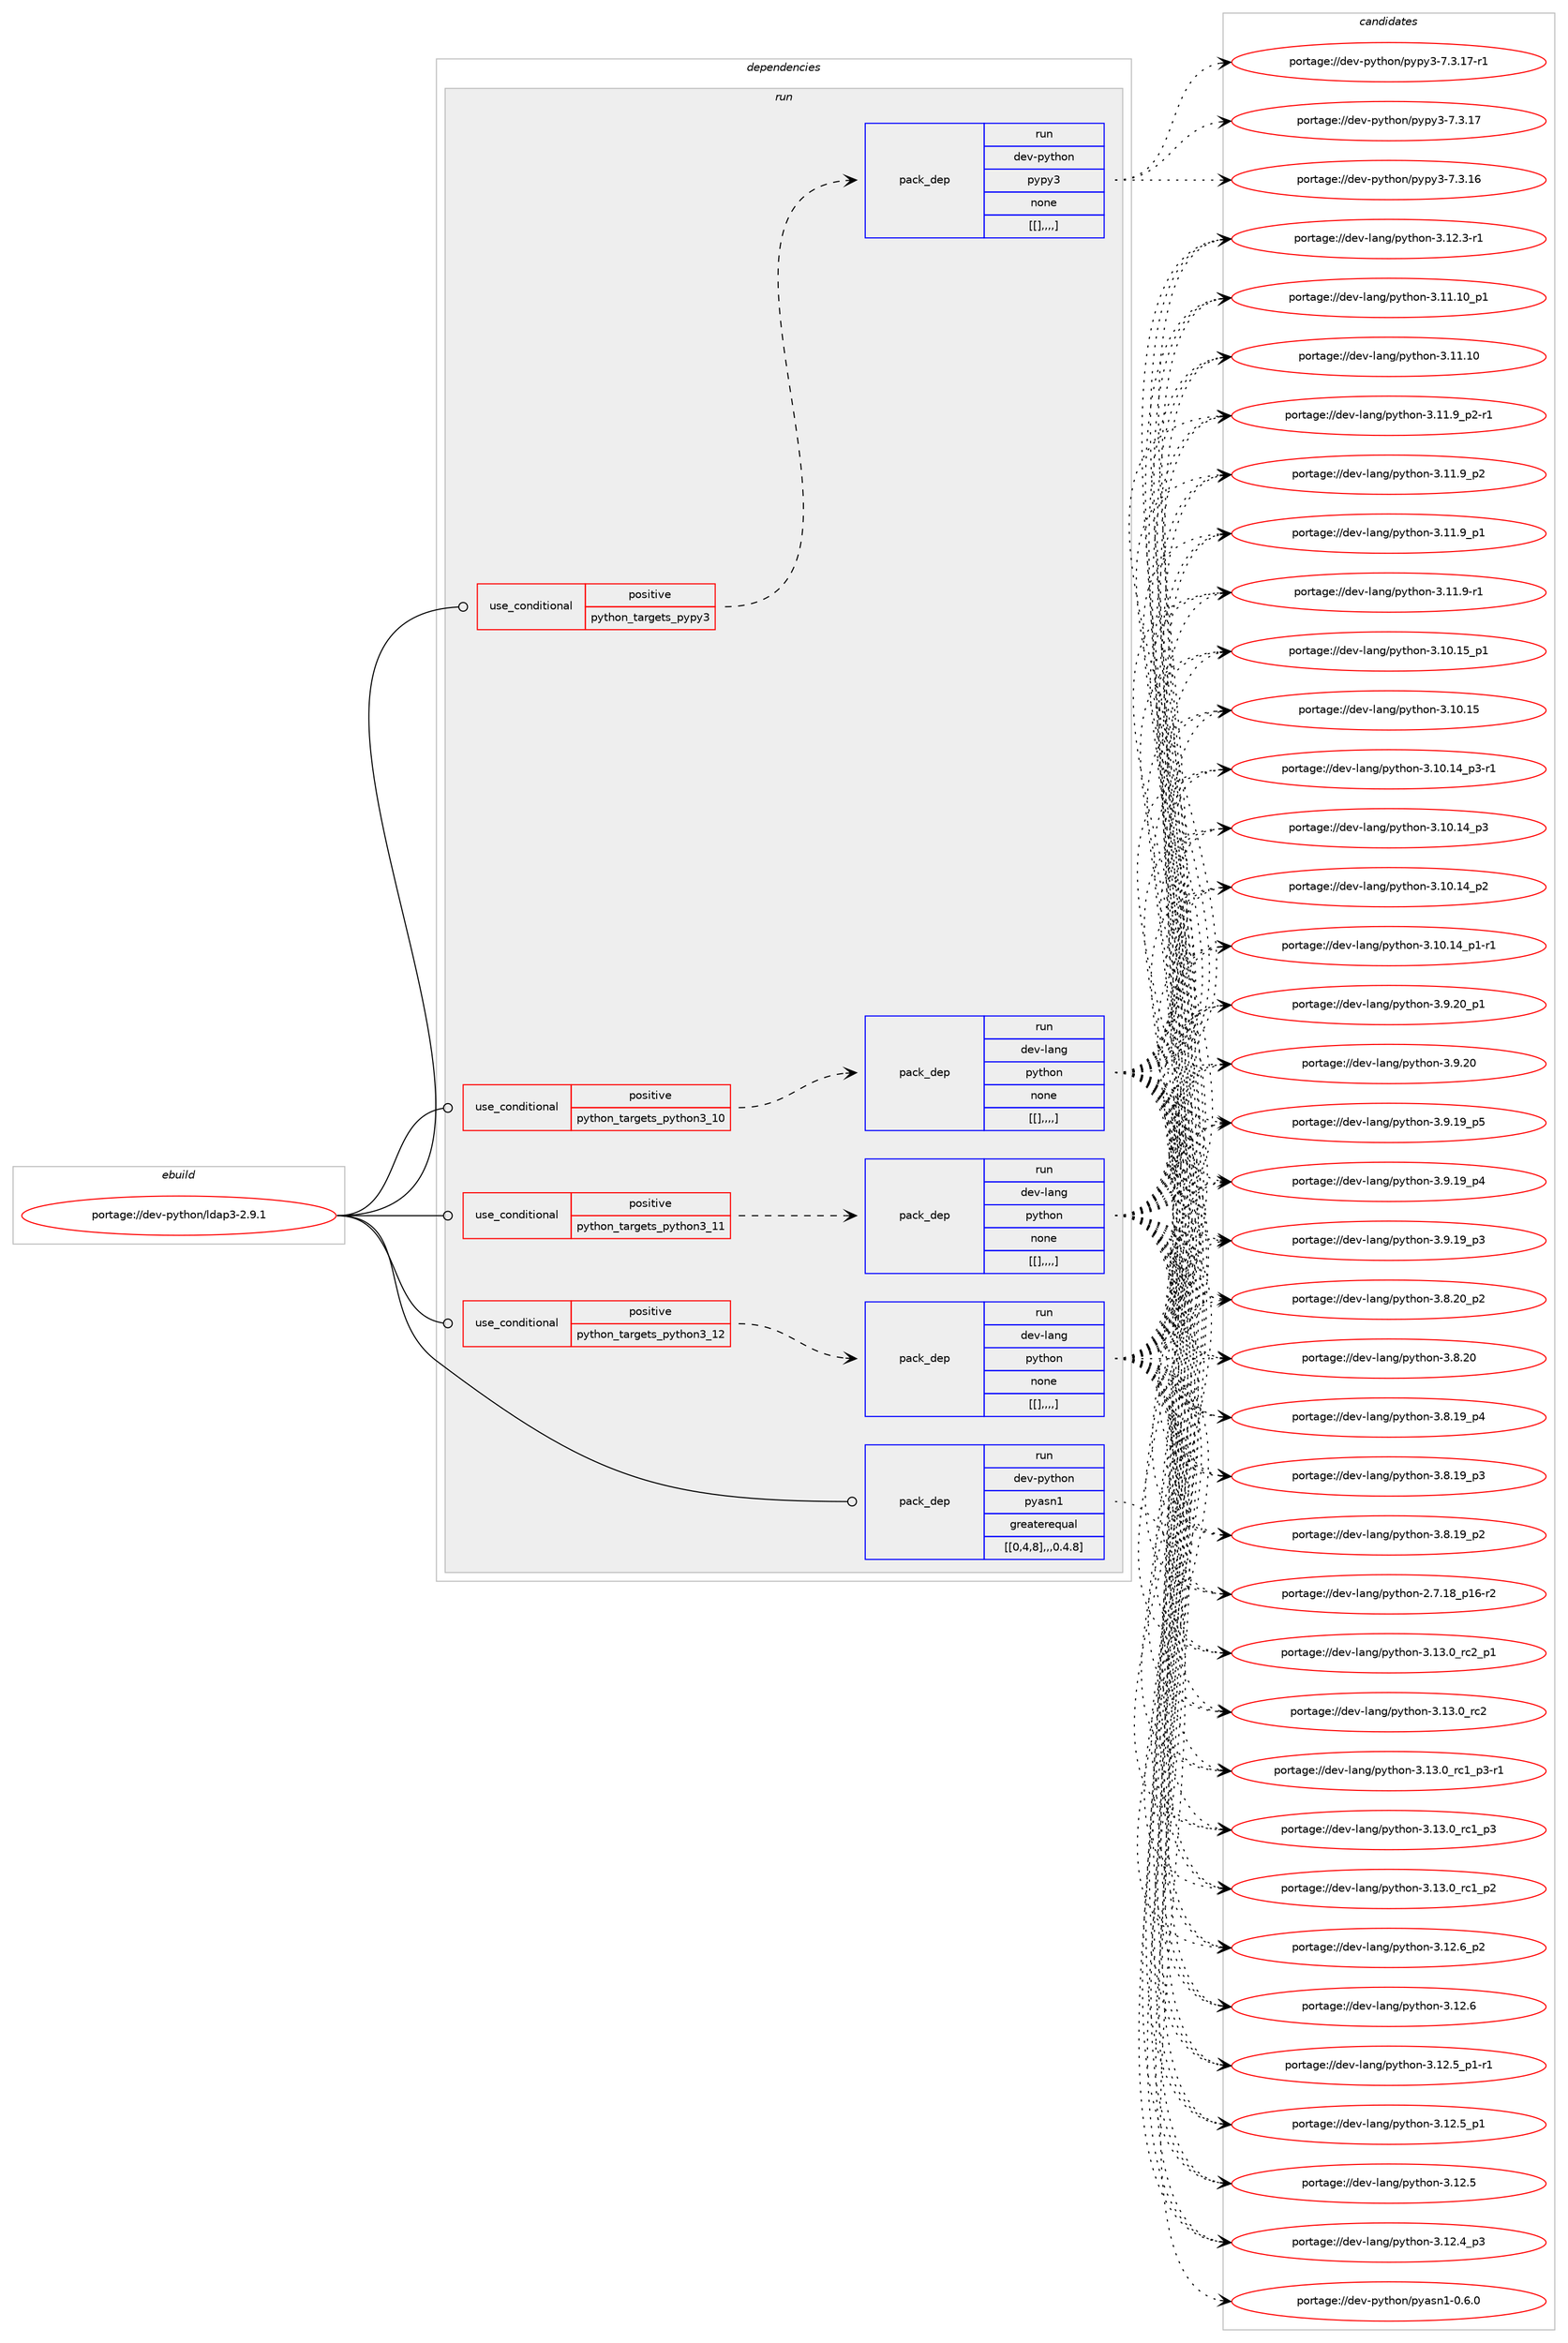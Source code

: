 digraph prolog {

# *************
# Graph options
# *************

newrank=true;
concentrate=true;
compound=true;
graph [rankdir=LR,fontname=Helvetica,fontsize=10,ranksep=1.5];#, ranksep=2.5, nodesep=0.2];
edge  [arrowhead=vee];
node  [fontname=Helvetica,fontsize=10];

# **********
# The ebuild
# **********

subgraph cluster_leftcol {
color=gray;
label=<<i>ebuild</i>>;
id [label="portage://dev-python/ldap3-2.9.1", color=red, width=4, href="../dev-python/ldap3-2.9.1.svg"];
}

# ****************
# The dependencies
# ****************

subgraph cluster_midcol {
color=gray;
label=<<i>dependencies</i>>;
subgraph cluster_compile {
fillcolor="#eeeeee";
style=filled;
label=<<i>compile</i>>;
}
subgraph cluster_compileandrun {
fillcolor="#eeeeee";
style=filled;
label=<<i>compile and run</i>>;
}
subgraph cluster_run {
fillcolor="#eeeeee";
style=filled;
label=<<i>run</i>>;
subgraph cond35399 {
dependency151681 [label=<<TABLE BORDER="0" CELLBORDER="1" CELLSPACING="0" CELLPADDING="4"><TR><TD ROWSPAN="3" CELLPADDING="10">use_conditional</TD></TR><TR><TD>positive</TD></TR><TR><TD>python_targets_pypy3</TD></TR></TABLE>>, shape=none, color=red];
subgraph pack115068 {
dependency151682 [label=<<TABLE BORDER="0" CELLBORDER="1" CELLSPACING="0" CELLPADDING="4" WIDTH="220"><TR><TD ROWSPAN="6" CELLPADDING="30">pack_dep</TD></TR><TR><TD WIDTH="110">run</TD></TR><TR><TD>dev-python</TD></TR><TR><TD>pypy3</TD></TR><TR><TD>none</TD></TR><TR><TD>[[],,,,]</TD></TR></TABLE>>, shape=none, color=blue];
}
dependency151681:e -> dependency151682:w [weight=20,style="dashed",arrowhead="vee"];
}
id:e -> dependency151681:w [weight=20,style="solid",arrowhead="odot"];
subgraph cond35400 {
dependency151683 [label=<<TABLE BORDER="0" CELLBORDER="1" CELLSPACING="0" CELLPADDING="4"><TR><TD ROWSPAN="3" CELLPADDING="10">use_conditional</TD></TR><TR><TD>positive</TD></TR><TR><TD>python_targets_python3_10</TD></TR></TABLE>>, shape=none, color=red];
subgraph pack115069 {
dependency151684 [label=<<TABLE BORDER="0" CELLBORDER="1" CELLSPACING="0" CELLPADDING="4" WIDTH="220"><TR><TD ROWSPAN="6" CELLPADDING="30">pack_dep</TD></TR><TR><TD WIDTH="110">run</TD></TR><TR><TD>dev-lang</TD></TR><TR><TD>python</TD></TR><TR><TD>none</TD></TR><TR><TD>[[],,,,]</TD></TR></TABLE>>, shape=none, color=blue];
}
dependency151683:e -> dependency151684:w [weight=20,style="dashed",arrowhead="vee"];
}
id:e -> dependency151683:w [weight=20,style="solid",arrowhead="odot"];
subgraph cond35401 {
dependency151685 [label=<<TABLE BORDER="0" CELLBORDER="1" CELLSPACING="0" CELLPADDING="4"><TR><TD ROWSPAN="3" CELLPADDING="10">use_conditional</TD></TR><TR><TD>positive</TD></TR><TR><TD>python_targets_python3_11</TD></TR></TABLE>>, shape=none, color=red];
subgraph pack115070 {
dependency151686 [label=<<TABLE BORDER="0" CELLBORDER="1" CELLSPACING="0" CELLPADDING="4" WIDTH="220"><TR><TD ROWSPAN="6" CELLPADDING="30">pack_dep</TD></TR><TR><TD WIDTH="110">run</TD></TR><TR><TD>dev-lang</TD></TR><TR><TD>python</TD></TR><TR><TD>none</TD></TR><TR><TD>[[],,,,]</TD></TR></TABLE>>, shape=none, color=blue];
}
dependency151685:e -> dependency151686:w [weight=20,style="dashed",arrowhead="vee"];
}
id:e -> dependency151685:w [weight=20,style="solid",arrowhead="odot"];
subgraph cond35402 {
dependency151687 [label=<<TABLE BORDER="0" CELLBORDER="1" CELLSPACING="0" CELLPADDING="4"><TR><TD ROWSPAN="3" CELLPADDING="10">use_conditional</TD></TR><TR><TD>positive</TD></TR><TR><TD>python_targets_python3_12</TD></TR></TABLE>>, shape=none, color=red];
subgraph pack115071 {
dependency151688 [label=<<TABLE BORDER="0" CELLBORDER="1" CELLSPACING="0" CELLPADDING="4" WIDTH="220"><TR><TD ROWSPAN="6" CELLPADDING="30">pack_dep</TD></TR><TR><TD WIDTH="110">run</TD></TR><TR><TD>dev-lang</TD></TR><TR><TD>python</TD></TR><TR><TD>none</TD></TR><TR><TD>[[],,,,]</TD></TR></TABLE>>, shape=none, color=blue];
}
dependency151687:e -> dependency151688:w [weight=20,style="dashed",arrowhead="vee"];
}
id:e -> dependency151687:w [weight=20,style="solid",arrowhead="odot"];
subgraph pack115072 {
dependency151689 [label=<<TABLE BORDER="0" CELLBORDER="1" CELLSPACING="0" CELLPADDING="4" WIDTH="220"><TR><TD ROWSPAN="6" CELLPADDING="30">pack_dep</TD></TR><TR><TD WIDTH="110">run</TD></TR><TR><TD>dev-python</TD></TR><TR><TD>pyasn1</TD></TR><TR><TD>greaterequal</TD></TR><TR><TD>[[0,4,8],,,0.4.8]</TD></TR></TABLE>>, shape=none, color=blue];
}
id:e -> dependency151689:w [weight=20,style="solid",arrowhead="odot"];
}
}

# **************
# The candidates
# **************

subgraph cluster_choices {
rank=same;
color=gray;
label=<<i>candidates</i>>;

subgraph choice115068 {
color=black;
nodesep=1;
choice100101118451121211161041111104711212111212151455546514649554511449 [label="portage://dev-python/pypy3-7.3.17-r1", color=red, width=4,href="../dev-python/pypy3-7.3.17-r1.svg"];
choice10010111845112121116104111110471121211121215145554651464955 [label="portage://dev-python/pypy3-7.3.17", color=red, width=4,href="../dev-python/pypy3-7.3.17.svg"];
choice10010111845112121116104111110471121211121215145554651464954 [label="portage://dev-python/pypy3-7.3.16", color=red, width=4,href="../dev-python/pypy3-7.3.16.svg"];
dependency151682:e -> choice100101118451121211161041111104711212111212151455546514649554511449:w [style=dotted,weight="100"];
dependency151682:e -> choice10010111845112121116104111110471121211121215145554651464955:w [style=dotted,weight="100"];
dependency151682:e -> choice10010111845112121116104111110471121211121215145554651464954:w [style=dotted,weight="100"];
}
subgraph choice115069 {
color=black;
nodesep=1;
choice100101118451089711010347112121116104111110455146495146489511499509511249 [label="portage://dev-lang/python-3.13.0_rc2_p1", color=red, width=4,href="../dev-lang/python-3.13.0_rc2_p1.svg"];
choice10010111845108971101034711212111610411111045514649514648951149950 [label="portage://dev-lang/python-3.13.0_rc2", color=red, width=4,href="../dev-lang/python-3.13.0_rc2.svg"];
choice1001011184510897110103471121211161041111104551464951464895114994995112514511449 [label="portage://dev-lang/python-3.13.0_rc1_p3-r1", color=red, width=4,href="../dev-lang/python-3.13.0_rc1_p3-r1.svg"];
choice100101118451089711010347112121116104111110455146495146489511499499511251 [label="portage://dev-lang/python-3.13.0_rc1_p3", color=red, width=4,href="../dev-lang/python-3.13.0_rc1_p3.svg"];
choice100101118451089711010347112121116104111110455146495146489511499499511250 [label="portage://dev-lang/python-3.13.0_rc1_p2", color=red, width=4,href="../dev-lang/python-3.13.0_rc1_p2.svg"];
choice100101118451089711010347112121116104111110455146495046549511250 [label="portage://dev-lang/python-3.12.6_p2", color=red, width=4,href="../dev-lang/python-3.12.6_p2.svg"];
choice10010111845108971101034711212111610411111045514649504654 [label="portage://dev-lang/python-3.12.6", color=red, width=4,href="../dev-lang/python-3.12.6.svg"];
choice1001011184510897110103471121211161041111104551464950465395112494511449 [label="portage://dev-lang/python-3.12.5_p1-r1", color=red, width=4,href="../dev-lang/python-3.12.5_p1-r1.svg"];
choice100101118451089711010347112121116104111110455146495046539511249 [label="portage://dev-lang/python-3.12.5_p1", color=red, width=4,href="../dev-lang/python-3.12.5_p1.svg"];
choice10010111845108971101034711212111610411111045514649504653 [label="portage://dev-lang/python-3.12.5", color=red, width=4,href="../dev-lang/python-3.12.5.svg"];
choice100101118451089711010347112121116104111110455146495046529511251 [label="portage://dev-lang/python-3.12.4_p3", color=red, width=4,href="../dev-lang/python-3.12.4_p3.svg"];
choice100101118451089711010347112121116104111110455146495046514511449 [label="portage://dev-lang/python-3.12.3-r1", color=red, width=4,href="../dev-lang/python-3.12.3-r1.svg"];
choice10010111845108971101034711212111610411111045514649494649489511249 [label="portage://dev-lang/python-3.11.10_p1", color=red, width=4,href="../dev-lang/python-3.11.10_p1.svg"];
choice1001011184510897110103471121211161041111104551464949464948 [label="portage://dev-lang/python-3.11.10", color=red, width=4,href="../dev-lang/python-3.11.10.svg"];
choice1001011184510897110103471121211161041111104551464949465795112504511449 [label="portage://dev-lang/python-3.11.9_p2-r1", color=red, width=4,href="../dev-lang/python-3.11.9_p2-r1.svg"];
choice100101118451089711010347112121116104111110455146494946579511250 [label="portage://dev-lang/python-3.11.9_p2", color=red, width=4,href="../dev-lang/python-3.11.9_p2.svg"];
choice100101118451089711010347112121116104111110455146494946579511249 [label="portage://dev-lang/python-3.11.9_p1", color=red, width=4,href="../dev-lang/python-3.11.9_p1.svg"];
choice100101118451089711010347112121116104111110455146494946574511449 [label="portage://dev-lang/python-3.11.9-r1", color=red, width=4,href="../dev-lang/python-3.11.9-r1.svg"];
choice10010111845108971101034711212111610411111045514649484649539511249 [label="portage://dev-lang/python-3.10.15_p1", color=red, width=4,href="../dev-lang/python-3.10.15_p1.svg"];
choice1001011184510897110103471121211161041111104551464948464953 [label="portage://dev-lang/python-3.10.15", color=red, width=4,href="../dev-lang/python-3.10.15.svg"];
choice100101118451089711010347112121116104111110455146494846495295112514511449 [label="portage://dev-lang/python-3.10.14_p3-r1", color=red, width=4,href="../dev-lang/python-3.10.14_p3-r1.svg"];
choice10010111845108971101034711212111610411111045514649484649529511251 [label="portage://dev-lang/python-3.10.14_p3", color=red, width=4,href="../dev-lang/python-3.10.14_p3.svg"];
choice10010111845108971101034711212111610411111045514649484649529511250 [label="portage://dev-lang/python-3.10.14_p2", color=red, width=4,href="../dev-lang/python-3.10.14_p2.svg"];
choice100101118451089711010347112121116104111110455146494846495295112494511449 [label="portage://dev-lang/python-3.10.14_p1-r1", color=red, width=4,href="../dev-lang/python-3.10.14_p1-r1.svg"];
choice100101118451089711010347112121116104111110455146574650489511249 [label="portage://dev-lang/python-3.9.20_p1", color=red, width=4,href="../dev-lang/python-3.9.20_p1.svg"];
choice10010111845108971101034711212111610411111045514657465048 [label="portage://dev-lang/python-3.9.20", color=red, width=4,href="../dev-lang/python-3.9.20.svg"];
choice100101118451089711010347112121116104111110455146574649579511253 [label="portage://dev-lang/python-3.9.19_p5", color=red, width=4,href="../dev-lang/python-3.9.19_p5.svg"];
choice100101118451089711010347112121116104111110455146574649579511252 [label="portage://dev-lang/python-3.9.19_p4", color=red, width=4,href="../dev-lang/python-3.9.19_p4.svg"];
choice100101118451089711010347112121116104111110455146574649579511251 [label="portage://dev-lang/python-3.9.19_p3", color=red, width=4,href="../dev-lang/python-3.9.19_p3.svg"];
choice100101118451089711010347112121116104111110455146564650489511250 [label="portage://dev-lang/python-3.8.20_p2", color=red, width=4,href="../dev-lang/python-3.8.20_p2.svg"];
choice10010111845108971101034711212111610411111045514656465048 [label="portage://dev-lang/python-3.8.20", color=red, width=4,href="../dev-lang/python-3.8.20.svg"];
choice100101118451089711010347112121116104111110455146564649579511252 [label="portage://dev-lang/python-3.8.19_p4", color=red, width=4,href="../dev-lang/python-3.8.19_p4.svg"];
choice100101118451089711010347112121116104111110455146564649579511251 [label="portage://dev-lang/python-3.8.19_p3", color=red, width=4,href="../dev-lang/python-3.8.19_p3.svg"];
choice100101118451089711010347112121116104111110455146564649579511250 [label="portage://dev-lang/python-3.8.19_p2", color=red, width=4,href="../dev-lang/python-3.8.19_p2.svg"];
choice100101118451089711010347112121116104111110455046554649569511249544511450 [label="portage://dev-lang/python-2.7.18_p16-r2", color=red, width=4,href="../dev-lang/python-2.7.18_p16-r2.svg"];
dependency151684:e -> choice100101118451089711010347112121116104111110455146495146489511499509511249:w [style=dotted,weight="100"];
dependency151684:e -> choice10010111845108971101034711212111610411111045514649514648951149950:w [style=dotted,weight="100"];
dependency151684:e -> choice1001011184510897110103471121211161041111104551464951464895114994995112514511449:w [style=dotted,weight="100"];
dependency151684:e -> choice100101118451089711010347112121116104111110455146495146489511499499511251:w [style=dotted,weight="100"];
dependency151684:e -> choice100101118451089711010347112121116104111110455146495146489511499499511250:w [style=dotted,weight="100"];
dependency151684:e -> choice100101118451089711010347112121116104111110455146495046549511250:w [style=dotted,weight="100"];
dependency151684:e -> choice10010111845108971101034711212111610411111045514649504654:w [style=dotted,weight="100"];
dependency151684:e -> choice1001011184510897110103471121211161041111104551464950465395112494511449:w [style=dotted,weight="100"];
dependency151684:e -> choice100101118451089711010347112121116104111110455146495046539511249:w [style=dotted,weight="100"];
dependency151684:e -> choice10010111845108971101034711212111610411111045514649504653:w [style=dotted,weight="100"];
dependency151684:e -> choice100101118451089711010347112121116104111110455146495046529511251:w [style=dotted,weight="100"];
dependency151684:e -> choice100101118451089711010347112121116104111110455146495046514511449:w [style=dotted,weight="100"];
dependency151684:e -> choice10010111845108971101034711212111610411111045514649494649489511249:w [style=dotted,weight="100"];
dependency151684:e -> choice1001011184510897110103471121211161041111104551464949464948:w [style=dotted,weight="100"];
dependency151684:e -> choice1001011184510897110103471121211161041111104551464949465795112504511449:w [style=dotted,weight="100"];
dependency151684:e -> choice100101118451089711010347112121116104111110455146494946579511250:w [style=dotted,weight="100"];
dependency151684:e -> choice100101118451089711010347112121116104111110455146494946579511249:w [style=dotted,weight="100"];
dependency151684:e -> choice100101118451089711010347112121116104111110455146494946574511449:w [style=dotted,weight="100"];
dependency151684:e -> choice10010111845108971101034711212111610411111045514649484649539511249:w [style=dotted,weight="100"];
dependency151684:e -> choice1001011184510897110103471121211161041111104551464948464953:w [style=dotted,weight="100"];
dependency151684:e -> choice100101118451089711010347112121116104111110455146494846495295112514511449:w [style=dotted,weight="100"];
dependency151684:e -> choice10010111845108971101034711212111610411111045514649484649529511251:w [style=dotted,weight="100"];
dependency151684:e -> choice10010111845108971101034711212111610411111045514649484649529511250:w [style=dotted,weight="100"];
dependency151684:e -> choice100101118451089711010347112121116104111110455146494846495295112494511449:w [style=dotted,weight="100"];
dependency151684:e -> choice100101118451089711010347112121116104111110455146574650489511249:w [style=dotted,weight="100"];
dependency151684:e -> choice10010111845108971101034711212111610411111045514657465048:w [style=dotted,weight="100"];
dependency151684:e -> choice100101118451089711010347112121116104111110455146574649579511253:w [style=dotted,weight="100"];
dependency151684:e -> choice100101118451089711010347112121116104111110455146574649579511252:w [style=dotted,weight="100"];
dependency151684:e -> choice100101118451089711010347112121116104111110455146574649579511251:w [style=dotted,weight="100"];
dependency151684:e -> choice100101118451089711010347112121116104111110455146564650489511250:w [style=dotted,weight="100"];
dependency151684:e -> choice10010111845108971101034711212111610411111045514656465048:w [style=dotted,weight="100"];
dependency151684:e -> choice100101118451089711010347112121116104111110455146564649579511252:w [style=dotted,weight="100"];
dependency151684:e -> choice100101118451089711010347112121116104111110455146564649579511251:w [style=dotted,weight="100"];
dependency151684:e -> choice100101118451089711010347112121116104111110455146564649579511250:w [style=dotted,weight="100"];
dependency151684:e -> choice100101118451089711010347112121116104111110455046554649569511249544511450:w [style=dotted,weight="100"];
}
subgraph choice115070 {
color=black;
nodesep=1;
choice100101118451089711010347112121116104111110455146495146489511499509511249 [label="portage://dev-lang/python-3.13.0_rc2_p1", color=red, width=4,href="../dev-lang/python-3.13.0_rc2_p1.svg"];
choice10010111845108971101034711212111610411111045514649514648951149950 [label="portage://dev-lang/python-3.13.0_rc2", color=red, width=4,href="../dev-lang/python-3.13.0_rc2.svg"];
choice1001011184510897110103471121211161041111104551464951464895114994995112514511449 [label="portage://dev-lang/python-3.13.0_rc1_p3-r1", color=red, width=4,href="../dev-lang/python-3.13.0_rc1_p3-r1.svg"];
choice100101118451089711010347112121116104111110455146495146489511499499511251 [label="portage://dev-lang/python-3.13.0_rc1_p3", color=red, width=4,href="../dev-lang/python-3.13.0_rc1_p3.svg"];
choice100101118451089711010347112121116104111110455146495146489511499499511250 [label="portage://dev-lang/python-3.13.0_rc1_p2", color=red, width=4,href="../dev-lang/python-3.13.0_rc1_p2.svg"];
choice100101118451089711010347112121116104111110455146495046549511250 [label="portage://dev-lang/python-3.12.6_p2", color=red, width=4,href="../dev-lang/python-3.12.6_p2.svg"];
choice10010111845108971101034711212111610411111045514649504654 [label="portage://dev-lang/python-3.12.6", color=red, width=4,href="../dev-lang/python-3.12.6.svg"];
choice1001011184510897110103471121211161041111104551464950465395112494511449 [label="portage://dev-lang/python-3.12.5_p1-r1", color=red, width=4,href="../dev-lang/python-3.12.5_p1-r1.svg"];
choice100101118451089711010347112121116104111110455146495046539511249 [label="portage://dev-lang/python-3.12.5_p1", color=red, width=4,href="../dev-lang/python-3.12.5_p1.svg"];
choice10010111845108971101034711212111610411111045514649504653 [label="portage://dev-lang/python-3.12.5", color=red, width=4,href="../dev-lang/python-3.12.5.svg"];
choice100101118451089711010347112121116104111110455146495046529511251 [label="portage://dev-lang/python-3.12.4_p3", color=red, width=4,href="../dev-lang/python-3.12.4_p3.svg"];
choice100101118451089711010347112121116104111110455146495046514511449 [label="portage://dev-lang/python-3.12.3-r1", color=red, width=4,href="../dev-lang/python-3.12.3-r1.svg"];
choice10010111845108971101034711212111610411111045514649494649489511249 [label="portage://dev-lang/python-3.11.10_p1", color=red, width=4,href="../dev-lang/python-3.11.10_p1.svg"];
choice1001011184510897110103471121211161041111104551464949464948 [label="portage://dev-lang/python-3.11.10", color=red, width=4,href="../dev-lang/python-3.11.10.svg"];
choice1001011184510897110103471121211161041111104551464949465795112504511449 [label="portage://dev-lang/python-3.11.9_p2-r1", color=red, width=4,href="../dev-lang/python-3.11.9_p2-r1.svg"];
choice100101118451089711010347112121116104111110455146494946579511250 [label="portage://dev-lang/python-3.11.9_p2", color=red, width=4,href="../dev-lang/python-3.11.9_p2.svg"];
choice100101118451089711010347112121116104111110455146494946579511249 [label="portage://dev-lang/python-3.11.9_p1", color=red, width=4,href="../dev-lang/python-3.11.9_p1.svg"];
choice100101118451089711010347112121116104111110455146494946574511449 [label="portage://dev-lang/python-3.11.9-r1", color=red, width=4,href="../dev-lang/python-3.11.9-r1.svg"];
choice10010111845108971101034711212111610411111045514649484649539511249 [label="portage://dev-lang/python-3.10.15_p1", color=red, width=4,href="../dev-lang/python-3.10.15_p1.svg"];
choice1001011184510897110103471121211161041111104551464948464953 [label="portage://dev-lang/python-3.10.15", color=red, width=4,href="../dev-lang/python-3.10.15.svg"];
choice100101118451089711010347112121116104111110455146494846495295112514511449 [label="portage://dev-lang/python-3.10.14_p3-r1", color=red, width=4,href="../dev-lang/python-3.10.14_p3-r1.svg"];
choice10010111845108971101034711212111610411111045514649484649529511251 [label="portage://dev-lang/python-3.10.14_p3", color=red, width=4,href="../dev-lang/python-3.10.14_p3.svg"];
choice10010111845108971101034711212111610411111045514649484649529511250 [label="portage://dev-lang/python-3.10.14_p2", color=red, width=4,href="../dev-lang/python-3.10.14_p2.svg"];
choice100101118451089711010347112121116104111110455146494846495295112494511449 [label="portage://dev-lang/python-3.10.14_p1-r1", color=red, width=4,href="../dev-lang/python-3.10.14_p1-r1.svg"];
choice100101118451089711010347112121116104111110455146574650489511249 [label="portage://dev-lang/python-3.9.20_p1", color=red, width=4,href="../dev-lang/python-3.9.20_p1.svg"];
choice10010111845108971101034711212111610411111045514657465048 [label="portage://dev-lang/python-3.9.20", color=red, width=4,href="../dev-lang/python-3.9.20.svg"];
choice100101118451089711010347112121116104111110455146574649579511253 [label="portage://dev-lang/python-3.9.19_p5", color=red, width=4,href="../dev-lang/python-3.9.19_p5.svg"];
choice100101118451089711010347112121116104111110455146574649579511252 [label="portage://dev-lang/python-3.9.19_p4", color=red, width=4,href="../dev-lang/python-3.9.19_p4.svg"];
choice100101118451089711010347112121116104111110455146574649579511251 [label="portage://dev-lang/python-3.9.19_p3", color=red, width=4,href="../dev-lang/python-3.9.19_p3.svg"];
choice100101118451089711010347112121116104111110455146564650489511250 [label="portage://dev-lang/python-3.8.20_p2", color=red, width=4,href="../dev-lang/python-3.8.20_p2.svg"];
choice10010111845108971101034711212111610411111045514656465048 [label="portage://dev-lang/python-3.8.20", color=red, width=4,href="../dev-lang/python-3.8.20.svg"];
choice100101118451089711010347112121116104111110455146564649579511252 [label="portage://dev-lang/python-3.8.19_p4", color=red, width=4,href="../dev-lang/python-3.8.19_p4.svg"];
choice100101118451089711010347112121116104111110455146564649579511251 [label="portage://dev-lang/python-3.8.19_p3", color=red, width=4,href="../dev-lang/python-3.8.19_p3.svg"];
choice100101118451089711010347112121116104111110455146564649579511250 [label="portage://dev-lang/python-3.8.19_p2", color=red, width=4,href="../dev-lang/python-3.8.19_p2.svg"];
choice100101118451089711010347112121116104111110455046554649569511249544511450 [label="portage://dev-lang/python-2.7.18_p16-r2", color=red, width=4,href="../dev-lang/python-2.7.18_p16-r2.svg"];
dependency151686:e -> choice100101118451089711010347112121116104111110455146495146489511499509511249:w [style=dotted,weight="100"];
dependency151686:e -> choice10010111845108971101034711212111610411111045514649514648951149950:w [style=dotted,weight="100"];
dependency151686:e -> choice1001011184510897110103471121211161041111104551464951464895114994995112514511449:w [style=dotted,weight="100"];
dependency151686:e -> choice100101118451089711010347112121116104111110455146495146489511499499511251:w [style=dotted,weight="100"];
dependency151686:e -> choice100101118451089711010347112121116104111110455146495146489511499499511250:w [style=dotted,weight="100"];
dependency151686:e -> choice100101118451089711010347112121116104111110455146495046549511250:w [style=dotted,weight="100"];
dependency151686:e -> choice10010111845108971101034711212111610411111045514649504654:w [style=dotted,weight="100"];
dependency151686:e -> choice1001011184510897110103471121211161041111104551464950465395112494511449:w [style=dotted,weight="100"];
dependency151686:e -> choice100101118451089711010347112121116104111110455146495046539511249:w [style=dotted,weight="100"];
dependency151686:e -> choice10010111845108971101034711212111610411111045514649504653:w [style=dotted,weight="100"];
dependency151686:e -> choice100101118451089711010347112121116104111110455146495046529511251:w [style=dotted,weight="100"];
dependency151686:e -> choice100101118451089711010347112121116104111110455146495046514511449:w [style=dotted,weight="100"];
dependency151686:e -> choice10010111845108971101034711212111610411111045514649494649489511249:w [style=dotted,weight="100"];
dependency151686:e -> choice1001011184510897110103471121211161041111104551464949464948:w [style=dotted,weight="100"];
dependency151686:e -> choice1001011184510897110103471121211161041111104551464949465795112504511449:w [style=dotted,weight="100"];
dependency151686:e -> choice100101118451089711010347112121116104111110455146494946579511250:w [style=dotted,weight="100"];
dependency151686:e -> choice100101118451089711010347112121116104111110455146494946579511249:w [style=dotted,weight="100"];
dependency151686:e -> choice100101118451089711010347112121116104111110455146494946574511449:w [style=dotted,weight="100"];
dependency151686:e -> choice10010111845108971101034711212111610411111045514649484649539511249:w [style=dotted,weight="100"];
dependency151686:e -> choice1001011184510897110103471121211161041111104551464948464953:w [style=dotted,weight="100"];
dependency151686:e -> choice100101118451089711010347112121116104111110455146494846495295112514511449:w [style=dotted,weight="100"];
dependency151686:e -> choice10010111845108971101034711212111610411111045514649484649529511251:w [style=dotted,weight="100"];
dependency151686:e -> choice10010111845108971101034711212111610411111045514649484649529511250:w [style=dotted,weight="100"];
dependency151686:e -> choice100101118451089711010347112121116104111110455146494846495295112494511449:w [style=dotted,weight="100"];
dependency151686:e -> choice100101118451089711010347112121116104111110455146574650489511249:w [style=dotted,weight="100"];
dependency151686:e -> choice10010111845108971101034711212111610411111045514657465048:w [style=dotted,weight="100"];
dependency151686:e -> choice100101118451089711010347112121116104111110455146574649579511253:w [style=dotted,weight="100"];
dependency151686:e -> choice100101118451089711010347112121116104111110455146574649579511252:w [style=dotted,weight="100"];
dependency151686:e -> choice100101118451089711010347112121116104111110455146574649579511251:w [style=dotted,weight="100"];
dependency151686:e -> choice100101118451089711010347112121116104111110455146564650489511250:w [style=dotted,weight="100"];
dependency151686:e -> choice10010111845108971101034711212111610411111045514656465048:w [style=dotted,weight="100"];
dependency151686:e -> choice100101118451089711010347112121116104111110455146564649579511252:w [style=dotted,weight="100"];
dependency151686:e -> choice100101118451089711010347112121116104111110455146564649579511251:w [style=dotted,weight="100"];
dependency151686:e -> choice100101118451089711010347112121116104111110455146564649579511250:w [style=dotted,weight="100"];
dependency151686:e -> choice100101118451089711010347112121116104111110455046554649569511249544511450:w [style=dotted,weight="100"];
}
subgraph choice115071 {
color=black;
nodesep=1;
choice100101118451089711010347112121116104111110455146495146489511499509511249 [label="portage://dev-lang/python-3.13.0_rc2_p1", color=red, width=4,href="../dev-lang/python-3.13.0_rc2_p1.svg"];
choice10010111845108971101034711212111610411111045514649514648951149950 [label="portage://dev-lang/python-3.13.0_rc2", color=red, width=4,href="../dev-lang/python-3.13.0_rc2.svg"];
choice1001011184510897110103471121211161041111104551464951464895114994995112514511449 [label="portage://dev-lang/python-3.13.0_rc1_p3-r1", color=red, width=4,href="../dev-lang/python-3.13.0_rc1_p3-r1.svg"];
choice100101118451089711010347112121116104111110455146495146489511499499511251 [label="portage://dev-lang/python-3.13.0_rc1_p3", color=red, width=4,href="../dev-lang/python-3.13.0_rc1_p3.svg"];
choice100101118451089711010347112121116104111110455146495146489511499499511250 [label="portage://dev-lang/python-3.13.0_rc1_p2", color=red, width=4,href="../dev-lang/python-3.13.0_rc1_p2.svg"];
choice100101118451089711010347112121116104111110455146495046549511250 [label="portage://dev-lang/python-3.12.6_p2", color=red, width=4,href="../dev-lang/python-3.12.6_p2.svg"];
choice10010111845108971101034711212111610411111045514649504654 [label="portage://dev-lang/python-3.12.6", color=red, width=4,href="../dev-lang/python-3.12.6.svg"];
choice1001011184510897110103471121211161041111104551464950465395112494511449 [label="portage://dev-lang/python-3.12.5_p1-r1", color=red, width=4,href="../dev-lang/python-3.12.5_p1-r1.svg"];
choice100101118451089711010347112121116104111110455146495046539511249 [label="portage://dev-lang/python-3.12.5_p1", color=red, width=4,href="../dev-lang/python-3.12.5_p1.svg"];
choice10010111845108971101034711212111610411111045514649504653 [label="portage://dev-lang/python-3.12.5", color=red, width=4,href="../dev-lang/python-3.12.5.svg"];
choice100101118451089711010347112121116104111110455146495046529511251 [label="portage://dev-lang/python-3.12.4_p3", color=red, width=4,href="../dev-lang/python-3.12.4_p3.svg"];
choice100101118451089711010347112121116104111110455146495046514511449 [label="portage://dev-lang/python-3.12.3-r1", color=red, width=4,href="../dev-lang/python-3.12.3-r1.svg"];
choice10010111845108971101034711212111610411111045514649494649489511249 [label="portage://dev-lang/python-3.11.10_p1", color=red, width=4,href="../dev-lang/python-3.11.10_p1.svg"];
choice1001011184510897110103471121211161041111104551464949464948 [label="portage://dev-lang/python-3.11.10", color=red, width=4,href="../dev-lang/python-3.11.10.svg"];
choice1001011184510897110103471121211161041111104551464949465795112504511449 [label="portage://dev-lang/python-3.11.9_p2-r1", color=red, width=4,href="../dev-lang/python-3.11.9_p2-r1.svg"];
choice100101118451089711010347112121116104111110455146494946579511250 [label="portage://dev-lang/python-3.11.9_p2", color=red, width=4,href="../dev-lang/python-3.11.9_p2.svg"];
choice100101118451089711010347112121116104111110455146494946579511249 [label="portage://dev-lang/python-3.11.9_p1", color=red, width=4,href="../dev-lang/python-3.11.9_p1.svg"];
choice100101118451089711010347112121116104111110455146494946574511449 [label="portage://dev-lang/python-3.11.9-r1", color=red, width=4,href="../dev-lang/python-3.11.9-r1.svg"];
choice10010111845108971101034711212111610411111045514649484649539511249 [label="portage://dev-lang/python-3.10.15_p1", color=red, width=4,href="../dev-lang/python-3.10.15_p1.svg"];
choice1001011184510897110103471121211161041111104551464948464953 [label="portage://dev-lang/python-3.10.15", color=red, width=4,href="../dev-lang/python-3.10.15.svg"];
choice100101118451089711010347112121116104111110455146494846495295112514511449 [label="portage://dev-lang/python-3.10.14_p3-r1", color=red, width=4,href="../dev-lang/python-3.10.14_p3-r1.svg"];
choice10010111845108971101034711212111610411111045514649484649529511251 [label="portage://dev-lang/python-3.10.14_p3", color=red, width=4,href="../dev-lang/python-3.10.14_p3.svg"];
choice10010111845108971101034711212111610411111045514649484649529511250 [label="portage://dev-lang/python-3.10.14_p2", color=red, width=4,href="../dev-lang/python-3.10.14_p2.svg"];
choice100101118451089711010347112121116104111110455146494846495295112494511449 [label="portage://dev-lang/python-3.10.14_p1-r1", color=red, width=4,href="../dev-lang/python-3.10.14_p1-r1.svg"];
choice100101118451089711010347112121116104111110455146574650489511249 [label="portage://dev-lang/python-3.9.20_p1", color=red, width=4,href="../dev-lang/python-3.9.20_p1.svg"];
choice10010111845108971101034711212111610411111045514657465048 [label="portage://dev-lang/python-3.9.20", color=red, width=4,href="../dev-lang/python-3.9.20.svg"];
choice100101118451089711010347112121116104111110455146574649579511253 [label="portage://dev-lang/python-3.9.19_p5", color=red, width=4,href="../dev-lang/python-3.9.19_p5.svg"];
choice100101118451089711010347112121116104111110455146574649579511252 [label="portage://dev-lang/python-3.9.19_p4", color=red, width=4,href="../dev-lang/python-3.9.19_p4.svg"];
choice100101118451089711010347112121116104111110455146574649579511251 [label="portage://dev-lang/python-3.9.19_p3", color=red, width=4,href="../dev-lang/python-3.9.19_p3.svg"];
choice100101118451089711010347112121116104111110455146564650489511250 [label="portage://dev-lang/python-3.8.20_p2", color=red, width=4,href="../dev-lang/python-3.8.20_p2.svg"];
choice10010111845108971101034711212111610411111045514656465048 [label="portage://dev-lang/python-3.8.20", color=red, width=4,href="../dev-lang/python-3.8.20.svg"];
choice100101118451089711010347112121116104111110455146564649579511252 [label="portage://dev-lang/python-3.8.19_p4", color=red, width=4,href="../dev-lang/python-3.8.19_p4.svg"];
choice100101118451089711010347112121116104111110455146564649579511251 [label="portage://dev-lang/python-3.8.19_p3", color=red, width=4,href="../dev-lang/python-3.8.19_p3.svg"];
choice100101118451089711010347112121116104111110455146564649579511250 [label="portage://dev-lang/python-3.8.19_p2", color=red, width=4,href="../dev-lang/python-3.8.19_p2.svg"];
choice100101118451089711010347112121116104111110455046554649569511249544511450 [label="portage://dev-lang/python-2.7.18_p16-r2", color=red, width=4,href="../dev-lang/python-2.7.18_p16-r2.svg"];
dependency151688:e -> choice100101118451089711010347112121116104111110455146495146489511499509511249:w [style=dotted,weight="100"];
dependency151688:e -> choice10010111845108971101034711212111610411111045514649514648951149950:w [style=dotted,weight="100"];
dependency151688:e -> choice1001011184510897110103471121211161041111104551464951464895114994995112514511449:w [style=dotted,weight="100"];
dependency151688:e -> choice100101118451089711010347112121116104111110455146495146489511499499511251:w [style=dotted,weight="100"];
dependency151688:e -> choice100101118451089711010347112121116104111110455146495146489511499499511250:w [style=dotted,weight="100"];
dependency151688:e -> choice100101118451089711010347112121116104111110455146495046549511250:w [style=dotted,weight="100"];
dependency151688:e -> choice10010111845108971101034711212111610411111045514649504654:w [style=dotted,weight="100"];
dependency151688:e -> choice1001011184510897110103471121211161041111104551464950465395112494511449:w [style=dotted,weight="100"];
dependency151688:e -> choice100101118451089711010347112121116104111110455146495046539511249:w [style=dotted,weight="100"];
dependency151688:e -> choice10010111845108971101034711212111610411111045514649504653:w [style=dotted,weight="100"];
dependency151688:e -> choice100101118451089711010347112121116104111110455146495046529511251:w [style=dotted,weight="100"];
dependency151688:e -> choice100101118451089711010347112121116104111110455146495046514511449:w [style=dotted,weight="100"];
dependency151688:e -> choice10010111845108971101034711212111610411111045514649494649489511249:w [style=dotted,weight="100"];
dependency151688:e -> choice1001011184510897110103471121211161041111104551464949464948:w [style=dotted,weight="100"];
dependency151688:e -> choice1001011184510897110103471121211161041111104551464949465795112504511449:w [style=dotted,weight="100"];
dependency151688:e -> choice100101118451089711010347112121116104111110455146494946579511250:w [style=dotted,weight="100"];
dependency151688:e -> choice100101118451089711010347112121116104111110455146494946579511249:w [style=dotted,weight="100"];
dependency151688:e -> choice100101118451089711010347112121116104111110455146494946574511449:w [style=dotted,weight="100"];
dependency151688:e -> choice10010111845108971101034711212111610411111045514649484649539511249:w [style=dotted,weight="100"];
dependency151688:e -> choice1001011184510897110103471121211161041111104551464948464953:w [style=dotted,weight="100"];
dependency151688:e -> choice100101118451089711010347112121116104111110455146494846495295112514511449:w [style=dotted,weight="100"];
dependency151688:e -> choice10010111845108971101034711212111610411111045514649484649529511251:w [style=dotted,weight="100"];
dependency151688:e -> choice10010111845108971101034711212111610411111045514649484649529511250:w [style=dotted,weight="100"];
dependency151688:e -> choice100101118451089711010347112121116104111110455146494846495295112494511449:w [style=dotted,weight="100"];
dependency151688:e -> choice100101118451089711010347112121116104111110455146574650489511249:w [style=dotted,weight="100"];
dependency151688:e -> choice10010111845108971101034711212111610411111045514657465048:w [style=dotted,weight="100"];
dependency151688:e -> choice100101118451089711010347112121116104111110455146574649579511253:w [style=dotted,weight="100"];
dependency151688:e -> choice100101118451089711010347112121116104111110455146574649579511252:w [style=dotted,weight="100"];
dependency151688:e -> choice100101118451089711010347112121116104111110455146574649579511251:w [style=dotted,weight="100"];
dependency151688:e -> choice100101118451089711010347112121116104111110455146564650489511250:w [style=dotted,weight="100"];
dependency151688:e -> choice10010111845108971101034711212111610411111045514656465048:w [style=dotted,weight="100"];
dependency151688:e -> choice100101118451089711010347112121116104111110455146564649579511252:w [style=dotted,weight="100"];
dependency151688:e -> choice100101118451089711010347112121116104111110455146564649579511251:w [style=dotted,weight="100"];
dependency151688:e -> choice100101118451089711010347112121116104111110455146564649579511250:w [style=dotted,weight="100"];
dependency151688:e -> choice100101118451089711010347112121116104111110455046554649569511249544511450:w [style=dotted,weight="100"];
}
subgraph choice115072 {
color=black;
nodesep=1;
choice10010111845112121116104111110471121219711511049454846544648 [label="portage://dev-python/pyasn1-0.6.0", color=red, width=4,href="../dev-python/pyasn1-0.6.0.svg"];
dependency151689:e -> choice10010111845112121116104111110471121219711511049454846544648:w [style=dotted,weight="100"];
}
}

}
